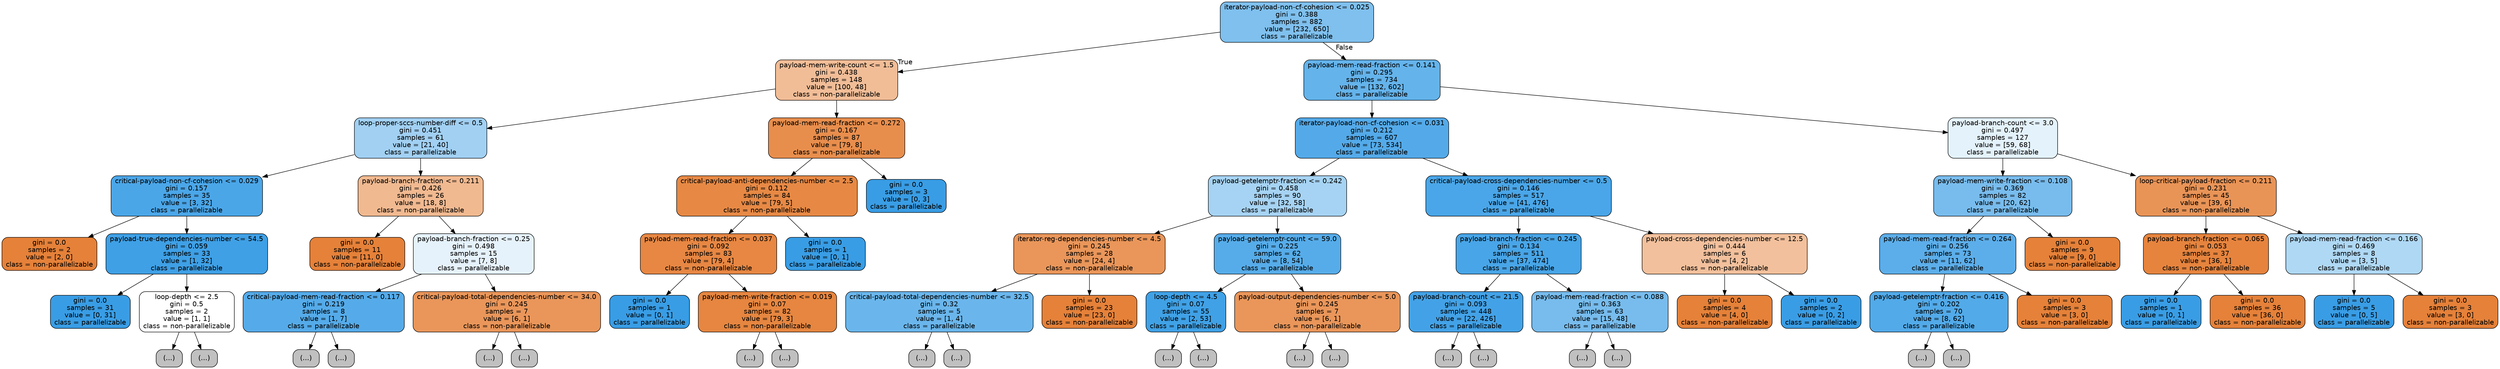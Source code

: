digraph Tree {
node [shape=box, style="filled, rounded", color="black", fontname=helvetica] ;
edge [fontname=helvetica] ;
0 [label="iterator-payload-non-cf-cohesion <= 0.025\ngini = 0.388\nsamples = 882\nvalue = [232, 650]\nclass = parallelizable", fillcolor="#399de5a4"] ;
1 [label="payload-mem-write-count <= 1.5\ngini = 0.438\nsamples = 148\nvalue = [100, 48]\nclass = non-parallelizable", fillcolor="#e5813985"] ;
0 -> 1 [labeldistance=2.5, labelangle=45, headlabel="True"] ;
2 [label="loop-proper-sccs-number-diff <= 0.5\ngini = 0.451\nsamples = 61\nvalue = [21, 40]\nclass = parallelizable", fillcolor="#399de579"] ;
1 -> 2 ;
3 [label="critical-payload-non-cf-cohesion <= 0.029\ngini = 0.157\nsamples = 35\nvalue = [3, 32]\nclass = parallelizable", fillcolor="#399de5e7"] ;
2 -> 3 ;
4 [label="gini = 0.0\nsamples = 2\nvalue = [2, 0]\nclass = non-parallelizable", fillcolor="#e58139ff"] ;
3 -> 4 ;
5 [label="payload-true-dependencies-number <= 54.5\ngini = 0.059\nsamples = 33\nvalue = [1, 32]\nclass = parallelizable", fillcolor="#399de5f7"] ;
3 -> 5 ;
6 [label="gini = 0.0\nsamples = 31\nvalue = [0, 31]\nclass = parallelizable", fillcolor="#399de5ff"] ;
5 -> 6 ;
7 [label="loop-depth <= 2.5\ngini = 0.5\nsamples = 2\nvalue = [1, 1]\nclass = non-parallelizable", fillcolor="#e5813900"] ;
5 -> 7 ;
8 [label="(...)", fillcolor="#C0C0C0"] ;
7 -> 8 ;
9 [label="(...)", fillcolor="#C0C0C0"] ;
7 -> 9 ;
10 [label="payload-branch-fraction <= 0.211\ngini = 0.426\nsamples = 26\nvalue = [18, 8]\nclass = non-parallelizable", fillcolor="#e581398e"] ;
2 -> 10 ;
11 [label="gini = 0.0\nsamples = 11\nvalue = [11, 0]\nclass = non-parallelizable", fillcolor="#e58139ff"] ;
10 -> 11 ;
12 [label="payload-branch-fraction <= 0.25\ngini = 0.498\nsamples = 15\nvalue = [7, 8]\nclass = parallelizable", fillcolor="#399de520"] ;
10 -> 12 ;
13 [label="critical-payload-mem-read-fraction <= 0.117\ngini = 0.219\nsamples = 8\nvalue = [1, 7]\nclass = parallelizable", fillcolor="#399de5db"] ;
12 -> 13 ;
14 [label="(...)", fillcolor="#C0C0C0"] ;
13 -> 14 ;
15 [label="(...)", fillcolor="#C0C0C0"] ;
13 -> 15 ;
18 [label="critical-payload-total-dependencies-number <= 34.0\ngini = 0.245\nsamples = 7\nvalue = [6, 1]\nclass = non-parallelizable", fillcolor="#e58139d4"] ;
12 -> 18 ;
19 [label="(...)", fillcolor="#C0C0C0"] ;
18 -> 19 ;
20 [label="(...)", fillcolor="#C0C0C0"] ;
18 -> 20 ;
21 [label="payload-mem-read-fraction <= 0.272\ngini = 0.167\nsamples = 87\nvalue = [79, 8]\nclass = non-parallelizable", fillcolor="#e58139e5"] ;
1 -> 21 ;
22 [label="critical-payload-anti-dependencies-number <= 2.5\ngini = 0.112\nsamples = 84\nvalue = [79, 5]\nclass = non-parallelizable", fillcolor="#e58139ef"] ;
21 -> 22 ;
23 [label="payload-mem-read-fraction <= 0.037\ngini = 0.092\nsamples = 83\nvalue = [79, 4]\nclass = non-parallelizable", fillcolor="#e58139f2"] ;
22 -> 23 ;
24 [label="gini = 0.0\nsamples = 1\nvalue = [0, 1]\nclass = parallelizable", fillcolor="#399de5ff"] ;
23 -> 24 ;
25 [label="payload-mem-write-fraction <= 0.019\ngini = 0.07\nsamples = 82\nvalue = [79, 3]\nclass = non-parallelizable", fillcolor="#e58139f5"] ;
23 -> 25 ;
26 [label="(...)", fillcolor="#C0C0C0"] ;
25 -> 26 ;
29 [label="(...)", fillcolor="#C0C0C0"] ;
25 -> 29 ;
34 [label="gini = 0.0\nsamples = 1\nvalue = [0, 1]\nclass = parallelizable", fillcolor="#399de5ff"] ;
22 -> 34 ;
35 [label="gini = 0.0\nsamples = 3\nvalue = [0, 3]\nclass = parallelizable", fillcolor="#399de5ff"] ;
21 -> 35 ;
36 [label="payload-mem-read-fraction <= 0.141\ngini = 0.295\nsamples = 734\nvalue = [132, 602]\nclass = parallelizable", fillcolor="#399de5c7"] ;
0 -> 36 [labeldistance=2.5, labelangle=-45, headlabel="False"] ;
37 [label="iterator-payload-non-cf-cohesion <= 0.031\ngini = 0.212\nsamples = 607\nvalue = [73, 534]\nclass = parallelizable", fillcolor="#399de5dc"] ;
36 -> 37 ;
38 [label="payload-getelemptr-fraction <= 0.242\ngini = 0.458\nsamples = 90\nvalue = [32, 58]\nclass = parallelizable", fillcolor="#399de572"] ;
37 -> 38 ;
39 [label="iterator-reg-dependencies-number <= 4.5\ngini = 0.245\nsamples = 28\nvalue = [24, 4]\nclass = non-parallelizable", fillcolor="#e58139d4"] ;
38 -> 39 ;
40 [label="critical-payload-total-dependencies-number <= 32.5\ngini = 0.32\nsamples = 5\nvalue = [1, 4]\nclass = parallelizable", fillcolor="#399de5bf"] ;
39 -> 40 ;
41 [label="(...)", fillcolor="#C0C0C0"] ;
40 -> 41 ;
42 [label="(...)", fillcolor="#C0C0C0"] ;
40 -> 42 ;
43 [label="gini = 0.0\nsamples = 23\nvalue = [23, 0]\nclass = non-parallelizable", fillcolor="#e58139ff"] ;
39 -> 43 ;
44 [label="payload-getelemptr-count <= 59.0\ngini = 0.225\nsamples = 62\nvalue = [8, 54]\nclass = parallelizable", fillcolor="#399de5d9"] ;
38 -> 44 ;
45 [label="loop-depth <= 4.5\ngini = 0.07\nsamples = 55\nvalue = [2, 53]\nclass = parallelizable", fillcolor="#399de5f5"] ;
44 -> 45 ;
46 [label="(...)", fillcolor="#C0C0C0"] ;
45 -> 46 ;
47 [label="(...)", fillcolor="#C0C0C0"] ;
45 -> 47 ;
50 [label="payload-output-dependencies-number <= 5.0\ngini = 0.245\nsamples = 7\nvalue = [6, 1]\nclass = non-parallelizable", fillcolor="#e58139d4"] ;
44 -> 50 ;
51 [label="(...)", fillcolor="#C0C0C0"] ;
50 -> 51 ;
52 [label="(...)", fillcolor="#C0C0C0"] ;
50 -> 52 ;
53 [label="critical-payload-cross-dependencies-number <= 0.5\ngini = 0.146\nsamples = 517\nvalue = [41, 476]\nclass = parallelizable", fillcolor="#399de5e9"] ;
37 -> 53 ;
54 [label="payload-branch-fraction <= 0.245\ngini = 0.134\nsamples = 511\nvalue = [37, 474]\nclass = parallelizable", fillcolor="#399de5eb"] ;
53 -> 54 ;
55 [label="payload-branch-count <= 21.5\ngini = 0.093\nsamples = 448\nvalue = [22, 426]\nclass = parallelizable", fillcolor="#399de5f2"] ;
54 -> 55 ;
56 [label="(...)", fillcolor="#C0C0C0"] ;
55 -> 56 ;
111 [label="(...)", fillcolor="#C0C0C0"] ;
55 -> 111 ;
112 [label="payload-mem-read-fraction <= 0.088\ngini = 0.363\nsamples = 63\nvalue = [15, 48]\nclass = parallelizable", fillcolor="#399de5af"] ;
54 -> 112 ;
113 [label="(...)", fillcolor="#C0C0C0"] ;
112 -> 113 ;
118 [label="(...)", fillcolor="#C0C0C0"] ;
112 -> 118 ;
123 [label="payload-cross-dependencies-number <= 12.5\ngini = 0.444\nsamples = 6\nvalue = [4, 2]\nclass = non-parallelizable", fillcolor="#e581397f"] ;
53 -> 123 ;
124 [label="gini = 0.0\nsamples = 4\nvalue = [4, 0]\nclass = non-parallelizable", fillcolor="#e58139ff"] ;
123 -> 124 ;
125 [label="gini = 0.0\nsamples = 2\nvalue = [0, 2]\nclass = parallelizable", fillcolor="#399de5ff"] ;
123 -> 125 ;
126 [label="payload-branch-count <= 3.0\ngini = 0.497\nsamples = 127\nvalue = [59, 68]\nclass = parallelizable", fillcolor="#399de522"] ;
36 -> 126 ;
127 [label="payload-mem-write-fraction <= 0.108\ngini = 0.369\nsamples = 82\nvalue = [20, 62]\nclass = parallelizable", fillcolor="#399de5ad"] ;
126 -> 127 ;
128 [label="payload-mem-read-fraction <= 0.264\ngini = 0.256\nsamples = 73\nvalue = [11, 62]\nclass = parallelizable", fillcolor="#399de5d2"] ;
127 -> 128 ;
129 [label="payload-getelemptr-fraction <= 0.416\ngini = 0.202\nsamples = 70\nvalue = [8, 62]\nclass = parallelizable", fillcolor="#399de5de"] ;
128 -> 129 ;
130 [label="(...)", fillcolor="#C0C0C0"] ;
129 -> 130 ;
149 [label="(...)", fillcolor="#C0C0C0"] ;
129 -> 149 ;
152 [label="gini = 0.0\nsamples = 3\nvalue = [3, 0]\nclass = non-parallelizable", fillcolor="#e58139ff"] ;
128 -> 152 ;
153 [label="gini = 0.0\nsamples = 9\nvalue = [9, 0]\nclass = non-parallelizable", fillcolor="#e58139ff"] ;
127 -> 153 ;
154 [label="loop-critical-payload-fraction <= 0.211\ngini = 0.231\nsamples = 45\nvalue = [39, 6]\nclass = non-parallelizable", fillcolor="#e58139d8"] ;
126 -> 154 ;
155 [label="payload-branch-fraction <= 0.065\ngini = 0.053\nsamples = 37\nvalue = [36, 1]\nclass = non-parallelizable", fillcolor="#e58139f8"] ;
154 -> 155 ;
156 [label="gini = 0.0\nsamples = 1\nvalue = [0, 1]\nclass = parallelizable", fillcolor="#399de5ff"] ;
155 -> 156 ;
157 [label="gini = 0.0\nsamples = 36\nvalue = [36, 0]\nclass = non-parallelizable", fillcolor="#e58139ff"] ;
155 -> 157 ;
158 [label="payload-mem-read-fraction <= 0.166\ngini = 0.469\nsamples = 8\nvalue = [3, 5]\nclass = parallelizable", fillcolor="#399de566"] ;
154 -> 158 ;
159 [label="gini = 0.0\nsamples = 5\nvalue = [0, 5]\nclass = parallelizable", fillcolor="#399de5ff"] ;
158 -> 159 ;
160 [label="gini = 0.0\nsamples = 3\nvalue = [3, 0]\nclass = non-parallelizable", fillcolor="#e58139ff"] ;
158 -> 160 ;
}